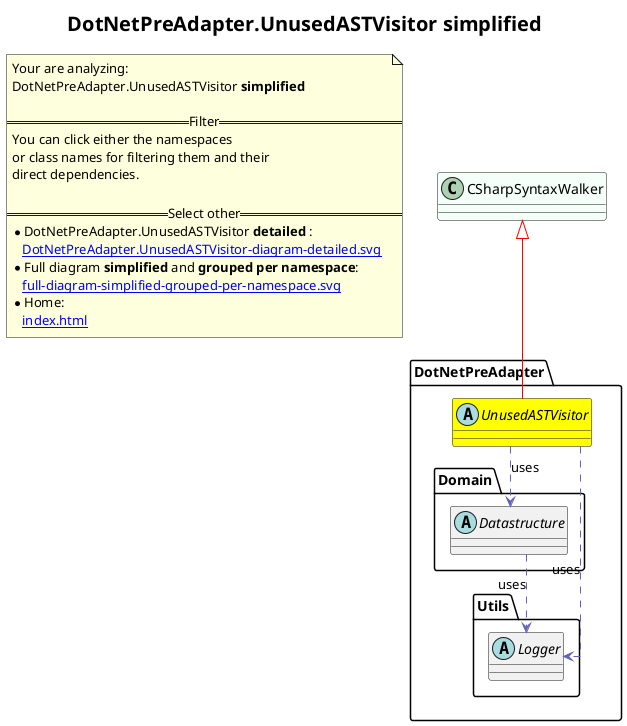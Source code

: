 @startuml
skinparam linetype ortho
title <size:20>DotNetPreAdapter.UnusedASTVisitor **simplified** </size>
note "Your are analyzing:\nDotNetPreAdapter.UnusedASTVisitor **simplified** \n\n==Filter==\nYou can click either the namespaces \nor class names for filtering them and their\ndirect dependencies.\n\n==Select other==\n* DotNetPreAdapter.UnusedASTVisitor **detailed** :\n   [[DotNetPreAdapter.UnusedASTVisitor-diagram-detailed.svg]]\n* Full diagram **simplified** and **grouped per namespace**:\n   [[full-diagram-simplified-grouped-per-namespace.svg]]\n* Home:\n   [[index.html]]" as FloatingNote
class CSharpSyntaxWalker [[CSharpSyntaxWalker-diagram-simplified.svg]] #MintCream {
}
abstract class DotNetPreAdapter.UnusedASTVisitor [[DotNetPreAdapter.UnusedASTVisitor-diagram-simplified.svg]] #yellow {
}
  abstract class DotNetPreAdapter.Domain.Datastructure [[DotNetPreAdapter.Domain.Datastructure-diagram-simplified.svg]]  {
  }
  abstract class DotNetPreAdapter.Utils.Logger [[DotNetPreAdapter.Utils.Logger-diagram-simplified.svg]]  {
  }
 ' *************************************** 
 ' *************************************** 
 ' *************************************** 
' Class relations extracted from namespace:
' 
' Class relations extracted from namespace:
' DotNetPreAdapter
CSharpSyntaxWalker <|-[#red]- DotNetPreAdapter.UnusedASTVisitor
DotNetPreAdapter.UnusedASTVisitor .[#6060BB].> DotNetPreAdapter.Utils.Logger  : uses 
DotNetPreAdapter.UnusedASTVisitor .[#6060BB].> DotNetPreAdapter.Domain.Datastructure  : uses 
' Class relations extracted from namespace:
' DotNetPreAdapter.Domain
DotNetPreAdapter.Domain.Datastructure .[#6060BB].> DotNetPreAdapter.Utils.Logger  : uses 
' Class relations extracted from namespace:
' DotNetPreAdapter.Utils
@enduml
